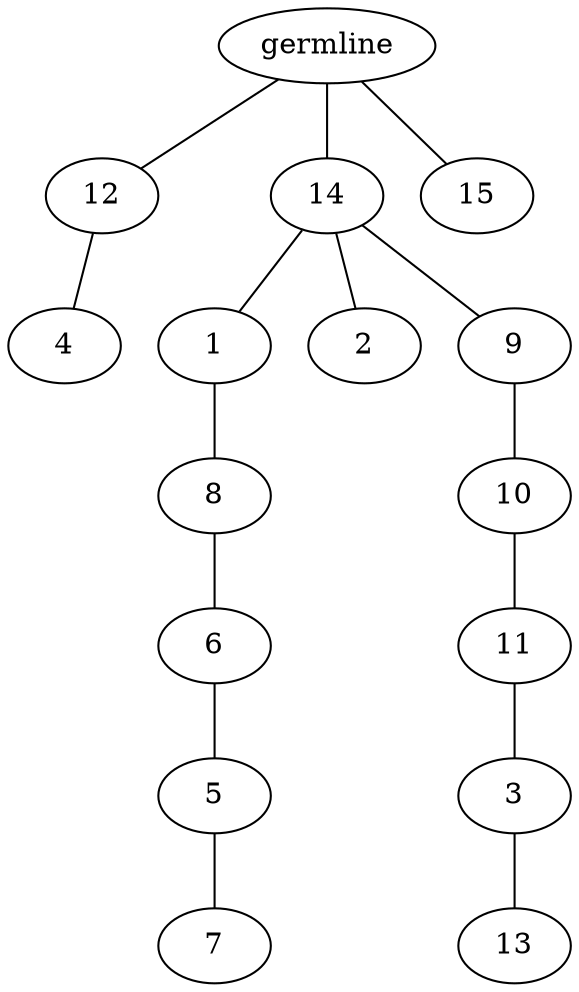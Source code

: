graph tree {
    "140528886665376" [label="germline"];
    "140528883992032" [label="12"];
    "140528883992944" [label="4"];
    "140528883990640" [label="14"];
    "140528883990880" [label="1"];
    "140528880139040" [label="8"];
    "140528880139520" [label="6"];
    "140528880139088" [label="5"];
    "140528881740432" [label="7"];
    "140528883991936" [label="2"];
    "140528880139232" [label="9"];
    "140528880136832" [label="10"];
    "140528880138704" [label="11"];
    "140528880139376" [label="3"];
    "140528880139760" [label="13"];
    "140528883992128" [label="15"];
    "140528886665376" -- "140528883992032";
    "140528886665376" -- "140528883990640";
    "140528886665376" -- "140528883992128";
    "140528883992032" -- "140528883992944";
    "140528883990640" -- "140528883990880";
    "140528883990640" -- "140528883991936";
    "140528883990640" -- "140528880139232";
    "140528883990880" -- "140528880139040";
    "140528880139040" -- "140528880139520";
    "140528880139520" -- "140528880139088";
    "140528880139088" -- "140528881740432";
    "140528880139232" -- "140528880136832";
    "140528880136832" -- "140528880138704";
    "140528880138704" -- "140528880139376";
    "140528880139376" -- "140528880139760";
}
